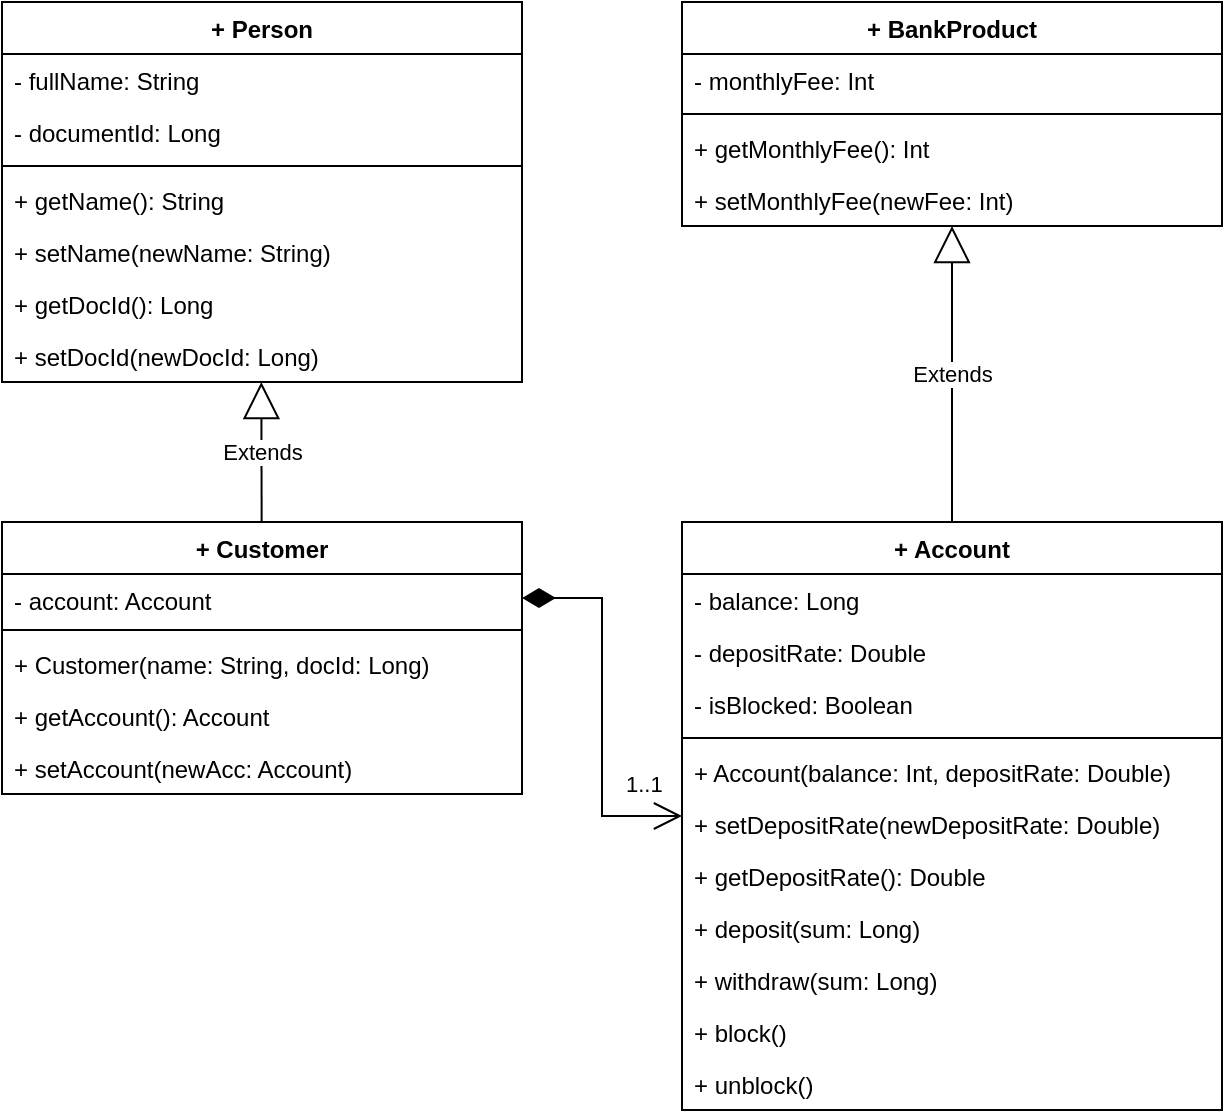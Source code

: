 <mxfile version="28.2.5">
  <diagram name="Страница — 1" id="twhAvZ83VjMxr-Y5Dt28">
    <mxGraphModel dx="652" dy="450" grid="1" gridSize="10" guides="1" tooltips="1" connect="1" arrows="1" fold="1" page="1" pageScale="1" pageWidth="827" pageHeight="1169" math="0" shadow="0">
      <root>
        <mxCell id="0" />
        <mxCell id="1" parent="0" />
        <mxCell id="uoVU3E6RRHXPniCxZT4X-1" value="+ Person" style="swimlane;fontStyle=1;align=center;verticalAlign=top;childLayout=stackLayout;horizontal=1;startSize=26;horizontalStack=0;resizeParent=1;resizeParentMax=0;resizeLast=0;collapsible=1;marginBottom=0;whiteSpace=wrap;html=1;" vertex="1" parent="1">
          <mxGeometry x="120" y="60" width="260" height="190" as="geometry" />
        </mxCell>
        <mxCell id="uoVU3E6RRHXPniCxZT4X-2" value="- fullName: String" style="text;strokeColor=none;fillColor=none;align=left;verticalAlign=top;spacingLeft=4;spacingRight=4;overflow=hidden;rotatable=0;points=[[0,0.5],[1,0.5]];portConstraint=eastwest;whiteSpace=wrap;html=1;" vertex="1" parent="uoVU3E6RRHXPniCxZT4X-1">
          <mxGeometry y="26" width="260" height="26" as="geometry" />
        </mxCell>
        <mxCell id="uoVU3E6RRHXPniCxZT4X-5" value="- documentId: Long" style="text;strokeColor=none;fillColor=none;align=left;verticalAlign=top;spacingLeft=4;spacingRight=4;overflow=hidden;rotatable=0;points=[[0,0.5],[1,0.5]];portConstraint=eastwest;whiteSpace=wrap;html=1;" vertex="1" parent="uoVU3E6RRHXPniCxZT4X-1">
          <mxGeometry y="52" width="260" height="26" as="geometry" />
        </mxCell>
        <mxCell id="uoVU3E6RRHXPniCxZT4X-3" value="" style="line;strokeWidth=1;fillColor=none;align=left;verticalAlign=middle;spacingTop=-1;spacingLeft=3;spacingRight=3;rotatable=0;labelPosition=right;points=[];portConstraint=eastwest;strokeColor=inherit;" vertex="1" parent="uoVU3E6RRHXPniCxZT4X-1">
          <mxGeometry y="78" width="260" height="8" as="geometry" />
        </mxCell>
        <mxCell id="uoVU3E6RRHXPniCxZT4X-4" value="+ getName(): String" style="text;strokeColor=none;fillColor=none;align=left;verticalAlign=top;spacingLeft=4;spacingRight=4;overflow=hidden;rotatable=0;points=[[0,0.5],[1,0.5]];portConstraint=eastwest;whiteSpace=wrap;html=1;" vertex="1" parent="uoVU3E6RRHXPniCxZT4X-1">
          <mxGeometry y="86" width="260" height="26" as="geometry" />
        </mxCell>
        <mxCell id="uoVU3E6RRHXPniCxZT4X-6" value="+ setName(newName: String)" style="text;strokeColor=none;fillColor=none;align=left;verticalAlign=top;spacingLeft=4;spacingRight=4;overflow=hidden;rotatable=0;points=[[0,0.5],[1,0.5]];portConstraint=eastwest;whiteSpace=wrap;html=1;" vertex="1" parent="uoVU3E6RRHXPniCxZT4X-1">
          <mxGeometry y="112" width="260" height="26" as="geometry" />
        </mxCell>
        <mxCell id="uoVU3E6RRHXPniCxZT4X-7" value="+ getDocId(): Long" style="text;strokeColor=none;fillColor=none;align=left;verticalAlign=top;spacingLeft=4;spacingRight=4;overflow=hidden;rotatable=0;points=[[0,0.5],[1,0.5]];portConstraint=eastwest;whiteSpace=wrap;html=1;" vertex="1" parent="uoVU3E6RRHXPniCxZT4X-1">
          <mxGeometry y="138" width="260" height="26" as="geometry" />
        </mxCell>
        <mxCell id="uoVU3E6RRHXPniCxZT4X-8" value="+ setDocId(newDocId: Long)" style="text;strokeColor=none;fillColor=none;align=left;verticalAlign=top;spacingLeft=4;spacingRight=4;overflow=hidden;rotatable=0;points=[[0,0.5],[1,0.5]];portConstraint=eastwest;whiteSpace=wrap;html=1;" vertex="1" parent="uoVU3E6RRHXPniCxZT4X-1">
          <mxGeometry y="164" width="260" height="26" as="geometry" />
        </mxCell>
        <mxCell id="uoVU3E6RRHXPniCxZT4X-33" value="+ Customer&lt;br&gt;&lt;div&gt;&lt;br&gt;&lt;/div&gt;" style="swimlane;fontStyle=1;align=center;verticalAlign=top;childLayout=stackLayout;horizontal=1;startSize=26;horizontalStack=0;resizeParent=1;resizeParentMax=0;resizeLast=0;collapsible=1;marginBottom=0;whiteSpace=wrap;html=1;" vertex="1" parent="1">
          <mxGeometry x="120" y="320" width="260" height="136" as="geometry" />
        </mxCell>
        <mxCell id="uoVU3E6RRHXPniCxZT4X-34" value="- account: Account" style="text;strokeColor=none;fillColor=none;align=left;verticalAlign=top;spacingLeft=4;spacingRight=4;overflow=hidden;rotatable=0;points=[[0,0.5],[1,0.5]];portConstraint=eastwest;whiteSpace=wrap;html=1;" vertex="1" parent="uoVU3E6RRHXPniCxZT4X-33">
          <mxGeometry y="26" width="260" height="24" as="geometry" />
        </mxCell>
        <mxCell id="uoVU3E6RRHXPniCxZT4X-35" value="" style="line;strokeWidth=1;fillColor=none;align=left;verticalAlign=middle;spacingTop=-1;spacingLeft=3;spacingRight=3;rotatable=0;labelPosition=right;points=[];portConstraint=eastwest;strokeColor=inherit;" vertex="1" parent="uoVU3E6RRHXPniCxZT4X-33">
          <mxGeometry y="50" width="260" height="8" as="geometry" />
        </mxCell>
        <mxCell id="uoVU3E6RRHXPniCxZT4X-55" value="+ Customer(name: String, docId: Long)" style="text;strokeColor=none;fillColor=none;align=left;verticalAlign=top;spacingLeft=4;spacingRight=4;overflow=hidden;rotatable=0;points=[[0,0.5],[1,0.5]];portConstraint=eastwest;whiteSpace=wrap;html=1;" vertex="1" parent="uoVU3E6RRHXPniCxZT4X-33">
          <mxGeometry y="58" width="260" height="26" as="geometry" />
        </mxCell>
        <mxCell id="uoVU3E6RRHXPniCxZT4X-36" value="+ getAccount(): Account" style="text;strokeColor=none;fillColor=none;align=left;verticalAlign=top;spacingLeft=4;spacingRight=4;overflow=hidden;rotatable=0;points=[[0,0.5],[1,0.5]];portConstraint=eastwest;whiteSpace=wrap;html=1;" vertex="1" parent="uoVU3E6RRHXPniCxZT4X-33">
          <mxGeometry y="84" width="260" height="26" as="geometry" />
        </mxCell>
        <mxCell id="uoVU3E6RRHXPniCxZT4X-37" value="+ setAccount(newAcc: Account)" style="text;strokeColor=none;fillColor=none;align=left;verticalAlign=top;spacingLeft=4;spacingRight=4;overflow=hidden;rotatable=0;points=[[0,0.5],[1,0.5]];portConstraint=eastwest;whiteSpace=wrap;html=1;" vertex="1" parent="uoVU3E6RRHXPniCxZT4X-33">
          <mxGeometry y="110" width="260" height="26" as="geometry" />
        </mxCell>
        <mxCell id="uoVU3E6RRHXPniCxZT4X-42" value="+ BankProduct" style="swimlane;fontStyle=1;align=center;verticalAlign=top;childLayout=stackLayout;horizontal=1;startSize=26;horizontalStack=0;resizeParent=1;resizeParentMax=0;resizeLast=0;collapsible=1;marginBottom=0;whiteSpace=wrap;html=1;" vertex="1" parent="1">
          <mxGeometry x="460" y="60" width="270" height="112" as="geometry" />
        </mxCell>
        <mxCell id="uoVU3E6RRHXPniCxZT4X-43" value="- monthlyFee: Int" style="text;strokeColor=none;fillColor=none;align=left;verticalAlign=top;spacingLeft=4;spacingRight=4;overflow=hidden;rotatable=0;points=[[0,0.5],[1,0.5]];portConstraint=eastwest;whiteSpace=wrap;html=1;" vertex="1" parent="uoVU3E6RRHXPniCxZT4X-42">
          <mxGeometry y="26" width="270" height="26" as="geometry" />
        </mxCell>
        <mxCell id="uoVU3E6RRHXPniCxZT4X-44" value="" style="line;strokeWidth=1;fillColor=none;align=left;verticalAlign=middle;spacingTop=-1;spacingLeft=3;spacingRight=3;rotatable=0;labelPosition=right;points=[];portConstraint=eastwest;strokeColor=inherit;" vertex="1" parent="uoVU3E6RRHXPniCxZT4X-42">
          <mxGeometry y="52" width="270" height="8" as="geometry" />
        </mxCell>
        <mxCell id="uoVU3E6RRHXPniCxZT4X-45" value="+ getMonthlyFee(): Int" style="text;strokeColor=none;fillColor=none;align=left;verticalAlign=top;spacingLeft=4;spacingRight=4;overflow=hidden;rotatable=0;points=[[0,0.5],[1,0.5]];portConstraint=eastwest;whiteSpace=wrap;html=1;" vertex="1" parent="uoVU3E6RRHXPniCxZT4X-42">
          <mxGeometry y="60" width="270" height="26" as="geometry" />
        </mxCell>
        <mxCell id="uoVU3E6RRHXPniCxZT4X-46" value="+ setMonthlyFee(newFee: Int)" style="text;strokeColor=none;fillColor=none;align=left;verticalAlign=top;spacingLeft=4;spacingRight=4;overflow=hidden;rotatable=0;points=[[0,0.5],[1,0.5]];portConstraint=eastwest;whiteSpace=wrap;html=1;" vertex="1" parent="uoVU3E6RRHXPniCxZT4X-42">
          <mxGeometry y="86" width="270" height="26" as="geometry" />
        </mxCell>
        <mxCell id="uoVU3E6RRHXPniCxZT4X-47" value="+ Account" style="swimlane;fontStyle=1;align=center;verticalAlign=top;childLayout=stackLayout;horizontal=1;startSize=26;horizontalStack=0;resizeParent=1;resizeParentMax=0;resizeLast=0;collapsible=1;marginBottom=0;whiteSpace=wrap;html=1;" vertex="1" parent="1">
          <mxGeometry x="460" y="320" width="270" height="294" as="geometry" />
        </mxCell>
        <mxCell id="uoVU3E6RRHXPniCxZT4X-48" value="- balance: Long" style="text;strokeColor=none;fillColor=none;align=left;verticalAlign=top;spacingLeft=4;spacingRight=4;overflow=hidden;rotatable=0;points=[[0,0.5],[1,0.5]];portConstraint=eastwest;whiteSpace=wrap;html=1;" vertex="1" parent="uoVU3E6RRHXPniCxZT4X-47">
          <mxGeometry y="26" width="270" height="26" as="geometry" />
        </mxCell>
        <mxCell id="uoVU3E6RRHXPniCxZT4X-57" value="- depositRate: Double" style="text;strokeColor=none;fillColor=none;align=left;verticalAlign=top;spacingLeft=4;spacingRight=4;overflow=hidden;rotatable=0;points=[[0,0.5],[1,0.5]];portConstraint=eastwest;whiteSpace=wrap;html=1;" vertex="1" parent="uoVU3E6RRHXPniCxZT4X-47">
          <mxGeometry y="52" width="270" height="26" as="geometry" />
        </mxCell>
        <mxCell id="uoVU3E6RRHXPniCxZT4X-52" value="- isBlocked: Boolean" style="text;strokeColor=none;fillColor=none;align=left;verticalAlign=top;spacingLeft=4;spacingRight=4;overflow=hidden;rotatable=0;points=[[0,0.5],[1,0.5]];portConstraint=eastwest;whiteSpace=wrap;html=1;" vertex="1" parent="uoVU3E6RRHXPniCxZT4X-47">
          <mxGeometry y="78" width="270" height="26" as="geometry" />
        </mxCell>
        <mxCell id="uoVU3E6RRHXPniCxZT4X-49" value="" style="line;strokeWidth=1;fillColor=none;align=left;verticalAlign=middle;spacingTop=-1;spacingLeft=3;spacingRight=3;rotatable=0;labelPosition=right;points=[];portConstraint=eastwest;strokeColor=inherit;" vertex="1" parent="uoVU3E6RRHXPniCxZT4X-47">
          <mxGeometry y="104" width="270" height="8" as="geometry" />
        </mxCell>
        <mxCell id="uoVU3E6RRHXPniCxZT4X-56" value="+ Account(balance: Int, depositRate: Double)" style="text;strokeColor=none;fillColor=none;align=left;verticalAlign=top;spacingLeft=4;spacingRight=4;overflow=hidden;rotatable=0;points=[[0,0.5],[1,0.5]];portConstraint=eastwest;whiteSpace=wrap;html=1;" vertex="1" parent="uoVU3E6RRHXPniCxZT4X-47">
          <mxGeometry y="112" width="270" height="26" as="geometry" />
        </mxCell>
        <mxCell id="uoVU3E6RRHXPniCxZT4X-58" value="+ setDepositRate(newDepositRate: Double)" style="text;strokeColor=none;fillColor=none;align=left;verticalAlign=top;spacingLeft=4;spacingRight=4;overflow=hidden;rotatable=0;points=[[0,0.5],[1,0.5]];portConstraint=eastwest;whiteSpace=wrap;html=1;" vertex="1" parent="uoVU3E6RRHXPniCxZT4X-47">
          <mxGeometry y="138" width="270" height="26" as="geometry" />
        </mxCell>
        <mxCell id="uoVU3E6RRHXPniCxZT4X-59" value="+ getDepositRate(): Double" style="text;strokeColor=none;fillColor=none;align=left;verticalAlign=top;spacingLeft=4;spacingRight=4;overflow=hidden;rotatable=0;points=[[0,0.5],[1,0.5]];portConstraint=eastwest;whiteSpace=wrap;html=1;" vertex="1" parent="uoVU3E6RRHXPniCxZT4X-47">
          <mxGeometry y="164" width="270" height="26" as="geometry" />
        </mxCell>
        <mxCell id="uoVU3E6RRHXPniCxZT4X-50" value="+ deposit(sum: Long)" style="text;strokeColor=none;fillColor=none;align=left;verticalAlign=top;spacingLeft=4;spacingRight=4;overflow=hidden;rotatable=0;points=[[0,0.5],[1,0.5]];portConstraint=eastwest;whiteSpace=wrap;html=1;" vertex="1" parent="uoVU3E6RRHXPniCxZT4X-47">
          <mxGeometry y="190" width="270" height="26" as="geometry" />
        </mxCell>
        <mxCell id="uoVU3E6RRHXPniCxZT4X-51" value="+ withdraw(sum: Long)" style="text;strokeColor=none;fillColor=none;align=left;verticalAlign=top;spacingLeft=4;spacingRight=4;overflow=hidden;rotatable=0;points=[[0,0.5],[1,0.5]];portConstraint=eastwest;whiteSpace=wrap;html=1;" vertex="1" parent="uoVU3E6RRHXPniCxZT4X-47">
          <mxGeometry y="216" width="270" height="26" as="geometry" />
        </mxCell>
        <mxCell id="uoVU3E6RRHXPniCxZT4X-53" value="+ block()" style="text;strokeColor=none;fillColor=none;align=left;verticalAlign=top;spacingLeft=4;spacingRight=4;overflow=hidden;rotatable=0;points=[[0,0.5],[1,0.5]];portConstraint=eastwest;whiteSpace=wrap;html=1;" vertex="1" parent="uoVU3E6RRHXPniCxZT4X-47">
          <mxGeometry y="242" width="270" height="26" as="geometry" />
        </mxCell>
        <mxCell id="uoVU3E6RRHXPniCxZT4X-54" value="+ unblock()" style="text;strokeColor=none;fillColor=none;align=left;verticalAlign=top;spacingLeft=4;spacingRight=4;overflow=hidden;rotatable=0;points=[[0,0.5],[1,0.5]];portConstraint=eastwest;whiteSpace=wrap;html=1;" vertex="1" parent="uoVU3E6RRHXPniCxZT4X-47">
          <mxGeometry y="268" width="270" height="26" as="geometry" />
        </mxCell>
        <mxCell id="uoVU3E6RRHXPniCxZT4X-60" value="Extends" style="endArrow=block;endSize=16;endFill=0;html=1;rounded=0;" edge="1" parent="1" source="uoVU3E6RRHXPniCxZT4X-47" target="uoVU3E6RRHXPniCxZT4X-42">
          <mxGeometry x="-0.003" width="160" relative="1" as="geometry">
            <mxPoint x="450" y="240" as="sourcePoint" />
            <mxPoint x="610" y="240" as="targetPoint" />
            <mxPoint as="offset" />
          </mxGeometry>
        </mxCell>
        <mxCell id="uoVU3E6RRHXPniCxZT4X-61" value="Extends" style="endArrow=block;endSize=16;endFill=0;html=1;rounded=0;" edge="1" parent="1" source="uoVU3E6RRHXPniCxZT4X-33">
          <mxGeometry x="-0.003" width="160" relative="1" as="geometry">
            <mxPoint x="249.66" y="398" as="sourcePoint" />
            <mxPoint x="249.66" y="250" as="targetPoint" />
            <mxPoint as="offset" />
          </mxGeometry>
        </mxCell>
        <mxCell id="uoVU3E6RRHXPniCxZT4X-64" value="1..1" style="endArrow=open;html=1;endSize=12;startArrow=diamondThin;startSize=14;startFill=1;edgeStyle=orthogonalEdgeStyle;align=left;verticalAlign=bottom;rounded=0;exitX=1;exitY=0.5;exitDx=0;exitDy=0;" edge="1" parent="1" source="uoVU3E6RRHXPniCxZT4X-34" target="uoVU3E6RRHXPniCxZT4X-47">
          <mxGeometry x="0.682" y="7" relative="1" as="geometry">
            <mxPoint x="280" y="350" as="sourcePoint" />
            <mxPoint x="440" y="350" as="targetPoint" />
            <mxPoint as="offset" />
          </mxGeometry>
        </mxCell>
      </root>
    </mxGraphModel>
  </diagram>
</mxfile>
